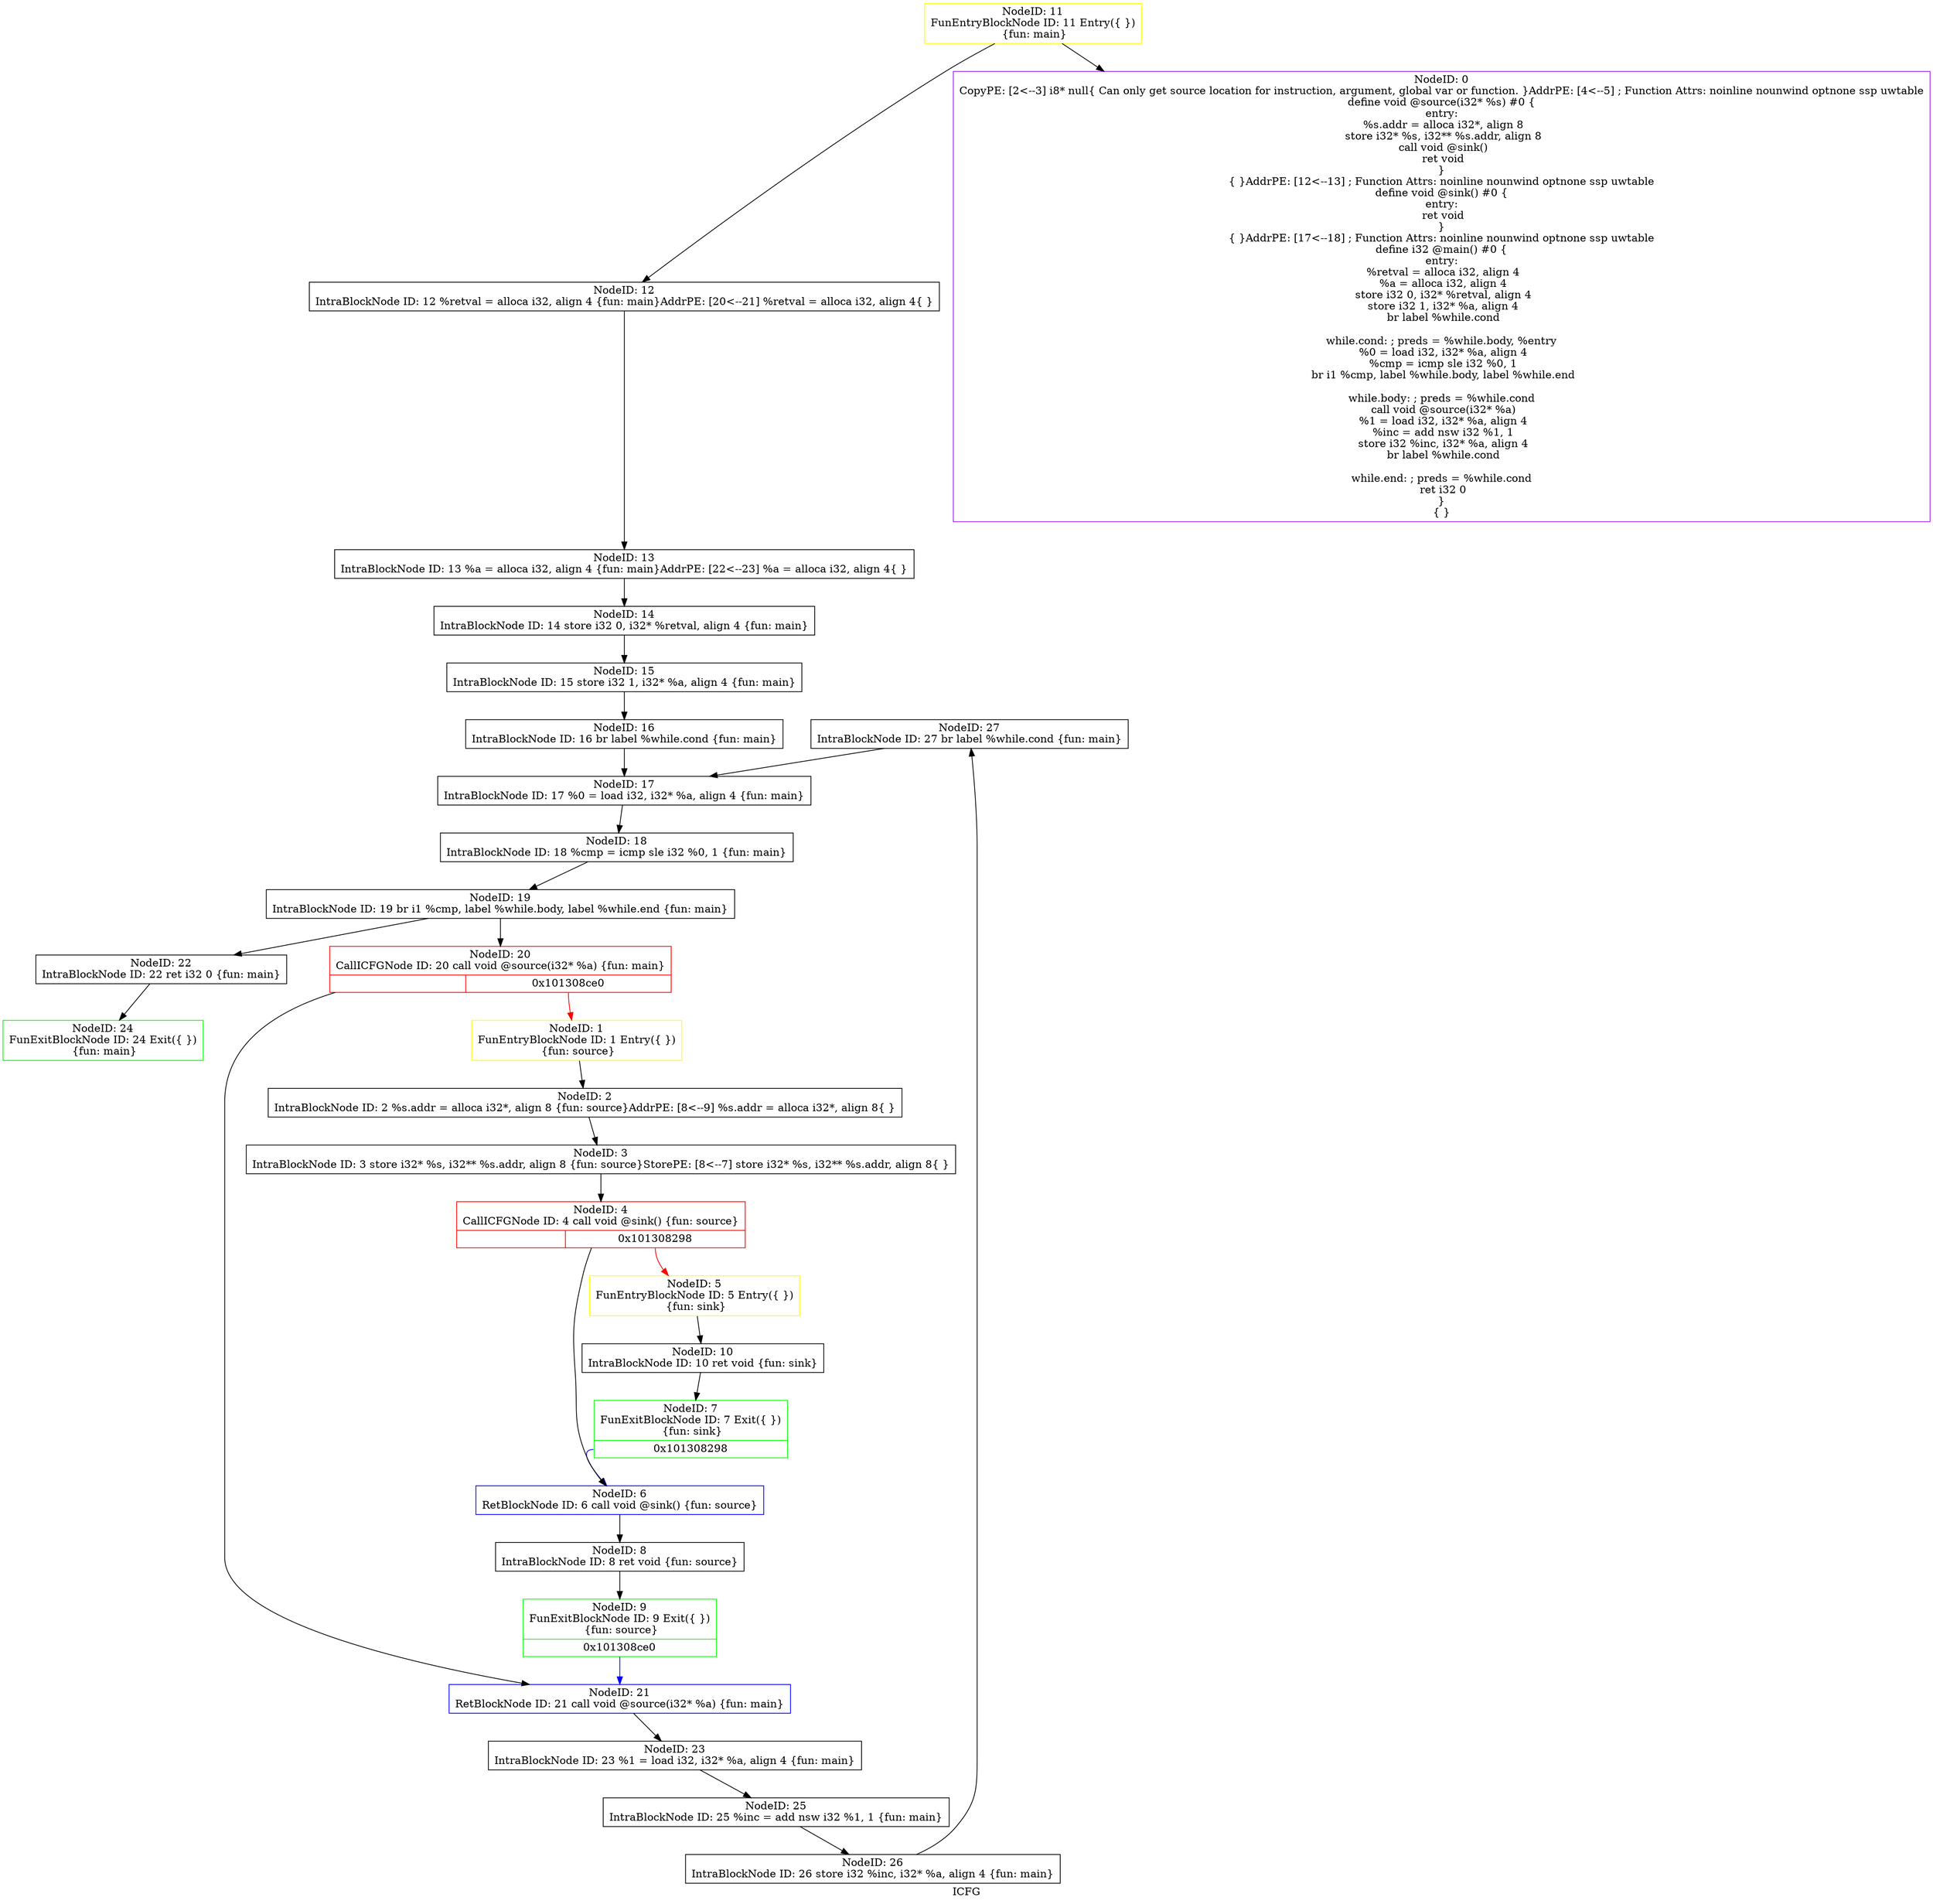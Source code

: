 digraph "ICFG" {
	label="ICFG";

	Node0x10140bf10 [shape=record,color=black,label="{NodeID: 27\nIntraBlockNode ID: 27   br label %while.cond \{fun: main\}}"];
	Node0x10140bf10 -> Node0x10140acb0[style=solid];
	Node0x10140bd90 [shape=record,color=black,label="{NodeID: 26\nIntraBlockNode ID: 26   store i32 %inc, i32* %a, align 4 \{fun: main\}}"];
	Node0x10140bd90 -> Node0x10140bf10[style=solid];
	Node0x10140bb50 [shape=record,color=black,label="{NodeID: 25\nIntraBlockNode ID: 25   %inc = add nsw i32 %1, 1 \{fun: main\}}"];
	Node0x10140bb50 -> Node0x10140bd90[style=solid];
	Node0x10140a450 [shape=record,color=green,label="{NodeID: 24\nFunExitBlockNode ID: 24 Exit(\{  \})\n \{fun: main\}}"];
	Node0x10140b6e0 [shape=record,color=black,label="{NodeID: 23\nIntraBlockNode ID: 23   %1 = load i32, i32* %a, align 4 \{fun: main\}}"];
	Node0x10140b6e0 -> Node0x10140bb50[style=solid];
	Node0x10140b560 [shape=record,color=black,label="{NodeID: 22\nIntraBlockNode ID: 22   ret i32 0 \{fun: main\}}"];
	Node0x10140b560 -> Node0x10140a450[style=solid];
	Node0x10140b360 [shape=record,color=blue,label="{NodeID: 21\nRetBlockNode ID: 21   call void @source(i32* %a) \{fun: main\}}"];
	Node0x10140b360 -> Node0x10140b6e0[style=solid];
	Node0x10140b220 [shape=record,color=red,label="{NodeID: 20\nCallICFGNode ID: 20   call void @source(i32* %a) \{fun: main\}|{|<s1>0x101308ce0}}"];
	Node0x10140b220 -> Node0x10140b360[style=solid];
	Node0x10140b220:s1 -> Node0x101409760[style=solid,color=red];
	Node0x10140afe0 [shape=record,color=black,label="{NodeID: 19\nIntraBlockNode ID: 19   br i1 %cmp, label %while.body, label %while.end \{fun: main\}}"];
	Node0x10140afe0 -> Node0x10140b220[style=solid];
	Node0x10140afe0 -> Node0x10140b560[style=solid];
	Node0x10140ae90 [shape=record,color=black,label="{NodeID: 18\nIntraBlockNode ID: 18   %cmp = icmp sle i32 %0, 1 \{fun: main\}}"];
	Node0x10140ae90 -> Node0x10140afe0[style=solid];
	Node0x10140acb0 [shape=record,color=black,label="{NodeID: 17\nIntraBlockNode ID: 17   %0 = load i32, i32* %a, align 4 \{fun: main\}}"];
	Node0x10140acb0 -> Node0x10140ae90[style=solid];
	Node0x10140ab30 [shape=record,color=black,label="{NodeID: 16\nIntraBlockNode ID: 16   br label %while.cond \{fun: main\}}"];
	Node0x10140ab30 -> Node0x10140acb0[style=solid];
	Node0x10140a9b0 [shape=record,color=black,label="{NodeID: 15\nIntraBlockNode ID: 15   store i32 1, i32* %a, align 4 \{fun: main\}}"];
	Node0x10140a9b0 -> Node0x10140ab30[style=solid];
	Node0x10140a800 [shape=record,color=black,label="{NodeID: 14\nIntraBlockNode ID: 14   store i32 0, i32* %retval, align 4 \{fun: main\}}"];
	Node0x10140a800 -> Node0x10140a9b0[style=solid];
	Node0x10140a650 [shape=record,color=black,label="{NodeID: 13\nIntraBlockNode ID: 13   %a = alloca i32, align 4 \{fun: main\}AddrPE: [22\<--23]    %a = alloca i32, align 4\{  \}}"];
	Node0x10140a650 -> Node0x10140a800[style=solid];
	Node0x10140a540 [shape=record,color=black,label="{NodeID: 12\nIntraBlockNode ID: 12   %retval = alloca i32, align 4 \{fun: main\}AddrPE: [20\<--21]    %retval = alloca i32, align 4\{  \}}"];
	Node0x10140a540 -> Node0x10140a650[style=solid];
	Node0x10140a3b0 [shape=record,color=yellow,label="{NodeID: 11\nFunEntryBlockNode ID: 11 Entry(\{  \})\n \{fun: main\}}"];
	Node0x10140a3b0 -> Node0x101307280[style=solid];
	Node0x10140a3b0 -> Node0x10140a540[style=solid];
	Node0x10140a200 [shape=record,color=black,label="{NodeID: 10\nIntraBlockNode ID: 10   ret void \{fun: sink\}}"];
	Node0x10140a200 -> Node0x101409d20[style=solid];
	Node0x10140a0e0 [shape=record,color=green,label="{NodeID: 9\nFunExitBlockNode ID: 9 Exit(\{  \})\n \{fun: source\}|{<s0>0x101308ce0}}"];
	Node0x10140a0e0:s0 -> Node0x10140b360[style=solid,color=blue];
	Node0x101409f00 [shape=record,color=black,label="{NodeID: 8\nIntraBlockNode ID: 8   ret void \{fun: source\}}"];
	Node0x101409f00 -> Node0x10140a0e0[style=solid];
	Node0x101409d20 [shape=record,color=green,label="{NodeID: 7\nFunExitBlockNode ID: 7 Exit(\{  \})\n \{fun: sink\}|{<s0>0x101308298}}"];
	Node0x101409d20:s0 -> Node0x101409c80[style=solid,color=blue];
	Node0x101409c80 [shape=record,color=blue,label="{NodeID: 6\nRetBlockNode ID: 6   call void @sink() \{fun: source\}}"];
	Node0x101409c80 -> Node0x101409f00[style=solid];
	Node0x101409b20 [shape=record,color=yellow,label="{NodeID: 5\nFunEntryBlockNode ID: 5 Entry(\{  \})\n \{fun: sink\}}"];
	Node0x101409b20 -> Node0x10140a200[style=solid];
	Node0x101409a70 [shape=record,color=red,label="{NodeID: 4\nCallICFGNode ID: 4   call void @sink() \{fun: source\}|{|<s1>0x101308298}}"];
	Node0x101409a70 -> Node0x101409c80[style=solid];
	Node0x101409a70:s1 -> Node0x101409b20[style=solid,color=red];
	Node0x101409950 [shape=record,color=black,label="{NodeID: 3\nIntraBlockNode ID: 3   store i32* %s, i32** %s.addr, align 8 \{fun: source\}StorePE: [8\<--7]    store i32* %s, i32** %s.addr, align 8\{  \}}"];
	Node0x101409950 -> Node0x101409a70[style=solid];
	Node0x101409800 [shape=record,color=black,label="{NodeID: 2\nIntraBlockNode ID: 2   %s.addr = alloca i32*, align 8 \{fun: source\}AddrPE: [8\<--9]    %s.addr = alloca i32*, align 8\{  \}}"];
	Node0x101409800 -> Node0x101409950[style=solid];
	Node0x101409760 [shape=record,color=yellow,label="{NodeID: 1\nFunEntryBlockNode ID: 1 Entry(\{  \})\n \{fun: source\}}"];
	Node0x101409760 -> Node0x101409800[style=solid];
	Node0x101307280 [shape=record,color=purple,label="{NodeID: 0\nCopyPE: [2\<--3]  i8* null\{ Can only get source location for instruction, argument, global var or function. \}AddrPE: [4\<--5]  ; Function Attrs: noinline nounwind optnone ssp uwtable\ndefine void @source(i32* %s) #0 \{\nentry:\n  %s.addr = alloca i32*, align 8\n  store i32* %s, i32** %s.addr, align 8\n  call void @sink()\n  ret void\n\}\n\{  \}AddrPE: [12\<--13]  ; Function Attrs: noinline nounwind optnone ssp uwtable\ndefine void @sink() #0 \{\nentry:\n  ret void\n\}\n\{  \}AddrPE: [17\<--18]  ; Function Attrs: noinline nounwind optnone ssp uwtable\ndefine i32 @main() #0 \{\nentry:\n  %retval = alloca i32, align 4\n  %a = alloca i32, align 4\n  store i32 0, i32* %retval, align 4\n  store i32 1, i32* %a, align 4\n  br label %while.cond\n\nwhile.cond:                                       ; preds = %while.body, %entry\n  %0 = load i32, i32* %a, align 4\n  %cmp = icmp sle i32 %0, 1\n  br i1 %cmp, label %while.body, label %while.end\n\nwhile.body:                                       ; preds = %while.cond\n  call void @source(i32* %a)\n  %1 = load i32, i32* %a, align 4\n  %inc = add nsw i32 %1, 1\n  store i32 %inc, i32* %a, align 4\n  br label %while.cond\n\nwhile.end:                                        ; preds = %while.cond\n  ret i32 0\n\}\n\{  \}}"];
}
